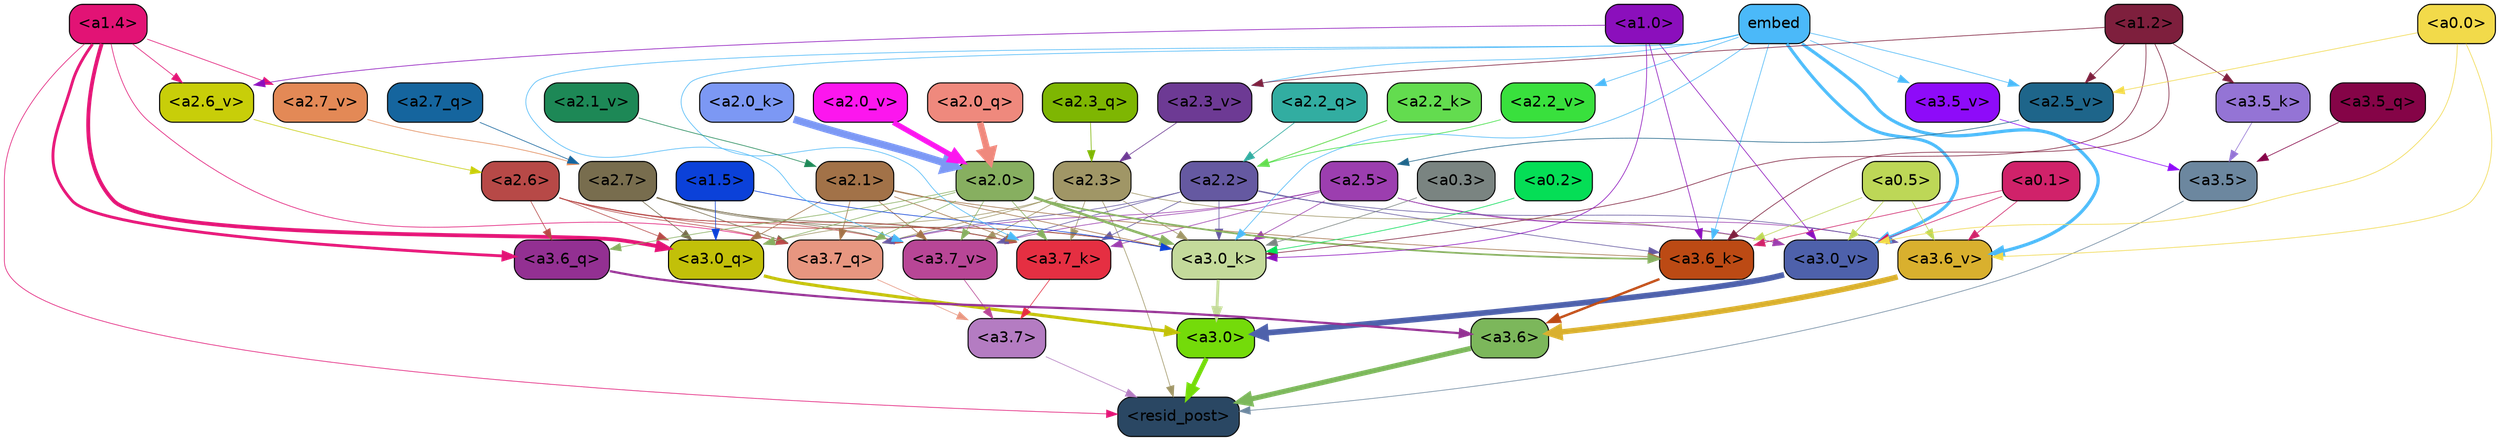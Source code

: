 strict digraph "" {
	graph [bgcolor=transparent,
		layout=dot,
		overlap=false,
		splines=true
	];
	"<a3.7>"	[color=black,
		fillcolor="#b47cc2",
		fontname=Helvetica,
		shape=box,
		style="filled, rounded"];
	"<resid_post>"	[color=black,
		fillcolor="#2a4763",
		fontname=Helvetica,
		shape=box,
		style="filled, rounded"];
	"<a3.7>" -> "<resid_post>"	[color="#b47cc2",
		penwidth=0.6];
	"<a3.6>"	[color=black,
		fillcolor="#7cb75b",
		fontname=Helvetica,
		shape=box,
		style="filled, rounded"];
	"<a3.6>" -> "<resid_post>"	[color="#7cb75b",
		penwidth=4.6696330308914185];
	"<a3.5>"	[color=black,
		fillcolor="#6c879f",
		fontname=Helvetica,
		shape=box,
		style="filled, rounded"];
	"<a3.5>" -> "<resid_post>"	[color="#6c879f",
		penwidth=0.6];
	"<a3.0>"	[color=black,
		fillcolor="#74db0a",
		fontname=Helvetica,
		shape=box,
		style="filled, rounded"];
	"<a3.0>" -> "<resid_post>"	[color="#74db0a",
		penwidth=4.282557368278503];
	"<a2.3>"	[color=black,
		fillcolor="#a09666",
		fontname=Helvetica,
		shape=box,
		style="filled, rounded"];
	"<a2.3>" -> "<resid_post>"	[color="#a09666",
		penwidth=0.6];
	"<a3.7_q>"	[color=black,
		fillcolor="#e79680",
		fontname=Helvetica,
		shape=box,
		style="filled, rounded"];
	"<a2.3>" -> "<a3.7_q>"	[color="#a09666",
		penwidth=0.6];
	"<a3.0_q>"	[color=black,
		fillcolor="#c2c009",
		fontname=Helvetica,
		shape=box,
		style="filled, rounded"];
	"<a2.3>" -> "<a3.0_q>"	[color="#a09666",
		penwidth=0.6];
	"<a3.7_k>"	[color=black,
		fillcolor="#e52f42",
		fontname=Helvetica,
		shape=box,
		style="filled, rounded"];
	"<a2.3>" -> "<a3.7_k>"	[color="#a09666",
		penwidth=0.6];
	"<a3.0_k>"	[color=black,
		fillcolor="#c4da9b",
		fontname=Helvetica,
		shape=box,
		style="filled, rounded"];
	"<a2.3>" -> "<a3.0_k>"	[color="#a09666",
		penwidth=0.6];
	"<a3.7_v>"	[color=black,
		fillcolor="#b84696",
		fontname=Helvetica,
		shape=box,
		style="filled, rounded"];
	"<a2.3>" -> "<a3.7_v>"	[color="#a09666",
		penwidth=0.6];
	"<a3.0_v>"	[color=black,
		fillcolor="#4e61ab",
		fontname=Helvetica,
		shape=box,
		style="filled, rounded"];
	"<a2.3>" -> "<a3.0_v>"	[color="#a09666",
		penwidth=0.6];
	"<a1.4>"	[color=black,
		fillcolor="#e21375",
		fontname=Helvetica,
		shape=box,
		style="filled, rounded"];
	"<a1.4>" -> "<resid_post>"	[color="#e21375",
		penwidth=0.6];
	"<a1.4>" -> "<a3.7_q>"	[color="#e21375",
		penwidth=0.6];
	"<a3.6_q>"	[color=black,
		fillcolor="#933092",
		fontname=Helvetica,
		shape=box,
		style="filled, rounded"];
	"<a1.4>" -> "<a3.6_q>"	[color="#e21375",
		penwidth=2.6073555648326874];
	"<a1.4>" -> "<a3.0_q>"	[color="#e21375",
		penwidth=3.4971605762839317];
	"<a2.7_v>"	[color=black,
		fillcolor="#e38956",
		fontname=Helvetica,
		shape=box,
		style="filled, rounded"];
	"<a1.4>" -> "<a2.7_v>"	[color="#e21375",
		penwidth=0.6];
	"<a2.6_v>"	[color=black,
		fillcolor="#c8ce09",
		fontname=Helvetica,
		shape=box,
		style="filled, rounded"];
	"<a1.4>" -> "<a2.6_v>"	[color="#e21375",
		penwidth=0.6];
	"<a3.7_q>" -> "<a3.7>"	[color="#e79680",
		penwidth=0.6];
	"<a3.6_q>" -> "<a3.6>"	[color="#933092",
		penwidth=2.03758105635643];
	"<a3.5_q>"	[color=black,
		fillcolor="#850447",
		fontname=Helvetica,
		shape=box,
		style="filled, rounded"];
	"<a3.5_q>" -> "<a3.5>"	[color="#850447",
		penwidth=0.6];
	"<a3.0_q>" -> "<a3.0>"	[color="#c2c009",
		penwidth=2.8638100624084473];
	"<a3.7_k>" -> "<a3.7>"	[color="#e52f42",
		penwidth=0.6];
	"<a3.6_k>"	[color=black,
		fillcolor="#bc4a14",
		fontname=Helvetica,
		shape=box,
		style="filled, rounded"];
	"<a3.6_k>" -> "<a3.6>"	[color="#bc4a14",
		penwidth=2.174198240041733];
	"<a3.5_k>"	[color=black,
		fillcolor="#9474d5",
		fontname=Helvetica,
		shape=box,
		style="filled, rounded"];
	"<a3.5_k>" -> "<a3.5>"	[color="#9474d5",
		penwidth=0.6];
	"<a3.0_k>" -> "<a3.0>"	[color="#c4da9b",
		penwidth=2.6274144649505615];
	"<a3.7_v>" -> "<a3.7>"	[color="#b84696",
		penwidth=0.6];
	"<a3.6_v>"	[color=black,
		fillcolor="#d9b02e",
		fontname=Helvetica,
		shape=box,
		style="filled, rounded"];
	"<a3.6_v>" -> "<a3.6>"	[color="#d9b02e",
		penwidth=5.002329230308533];
	"<a3.5_v>"	[color=black,
		fillcolor="#8e0bf9",
		fontname=Helvetica,
		shape=box,
		style="filled, rounded"];
	"<a3.5_v>" -> "<a3.5>"	[color="#8e0bf9",
		penwidth=0.6];
	"<a3.0_v>" -> "<a3.0>"	[color="#4e61ab",
		penwidth=5.188832879066467];
	"<a2.7>"	[color=black,
		fillcolor="#786d4e",
		fontname=Helvetica,
		shape=box,
		style="filled, rounded"];
	"<a2.7>" -> "<a3.7_q>"	[color="#786d4e",
		penwidth=0.6];
	"<a2.7>" -> "<a3.0_q>"	[color="#786d4e",
		penwidth=0.6];
	"<a2.7>" -> "<a3.7_k>"	[color="#786d4e",
		penwidth=0.6];
	"<a2.7>" -> "<a3.0_k>"	[color="#786d4e",
		penwidth=0.6];
	"<a2.7>" -> "<a3.7_v>"	[color="#786d4e",
		penwidth=0.6];
	"<a2.6>"	[color=black,
		fillcolor="#b74947",
		fontname=Helvetica,
		shape=box,
		style="filled, rounded"];
	"<a2.6>" -> "<a3.7_q>"	[color="#b74947",
		penwidth=0.6];
	"<a2.6>" -> "<a3.6_q>"	[color="#b74947",
		penwidth=0.6];
	"<a2.6>" -> "<a3.0_q>"	[color="#b74947",
		penwidth=0.6];
	"<a2.6>" -> "<a3.7_k>"	[color="#b74947",
		penwidth=0.6];
	"<a2.6>" -> "<a3.0_k>"	[color="#b74947",
		penwidth=0.6];
	"<a2.6>" -> "<a3.7_v>"	[color="#b74947",
		penwidth=0.6];
	"<a2.5>"	[color=black,
		fillcolor="#9c3eaf",
		fontname=Helvetica,
		shape=box,
		style="filled, rounded"];
	"<a2.5>" -> "<a3.7_q>"	[color="#9c3eaf",
		penwidth=0.6];
	"<a2.5>" -> "<a3.7_k>"	[color="#9c3eaf",
		penwidth=0.6];
	"<a2.5>" -> "<a3.0_k>"	[color="#9c3eaf",
		penwidth=0.6];
	"<a2.5>" -> "<a3.7_v>"	[color="#9c3eaf",
		penwidth=0.6];
	"<a2.5>" -> "<a3.6_v>"	[color="#9c3eaf",
		penwidth=0.6];
	"<a2.5>" -> "<a3.0_v>"	[color="#9c3eaf",
		penwidth=0.6];
	"<a2.2>"	[color=black,
		fillcolor="#6559a1",
		fontname=Helvetica,
		shape=box,
		style="filled, rounded"];
	"<a2.2>" -> "<a3.7_q>"	[color="#6559a1",
		penwidth=0.6];
	"<a2.2>" -> "<a3.7_k>"	[color="#6559a1",
		penwidth=0.6];
	"<a2.2>" -> "<a3.6_k>"	[color="#6559a1",
		penwidth=0.6];
	"<a2.2>" -> "<a3.0_k>"	[color="#6559a1",
		penwidth=0.6];
	"<a2.2>" -> "<a3.7_v>"	[color="#6559a1",
		penwidth=0.6];
	"<a2.2>" -> "<a3.6_v>"	[color="#6559a1",
		penwidth=0.6];
	"<a2.1>"	[color=black,
		fillcolor="#a27248",
		fontname=Helvetica,
		shape=box,
		style="filled, rounded"];
	"<a2.1>" -> "<a3.7_q>"	[color="#a27248",
		penwidth=0.6];
	"<a2.1>" -> "<a3.0_q>"	[color="#a27248",
		penwidth=0.6];
	"<a2.1>" -> "<a3.7_k>"	[color="#a27248",
		penwidth=0.6];
	"<a2.1>" -> "<a3.6_k>"	[color="#a27248",
		penwidth=0.6];
	"<a2.1>" -> "<a3.0_k>"	[color="#a27248",
		penwidth=0.6];
	"<a2.1>" -> "<a3.7_v>"	[color="#a27248",
		penwidth=0.6];
	"<a2.0>"	[color=black,
		fillcolor="#87af60",
		fontname=Helvetica,
		shape=box,
		style="filled, rounded"];
	"<a2.0>" -> "<a3.7_q>"	[color="#87af60",
		penwidth=0.6];
	"<a2.0>" -> "<a3.6_q>"	[color="#87af60",
		penwidth=0.6];
	"<a2.0>" -> "<a3.0_q>"	[color="#87af60",
		penwidth=0.6];
	"<a2.0>" -> "<a3.7_k>"	[color="#87af60",
		penwidth=0.6];
	"<a2.0>" -> "<a3.6_k>"	[color="#87af60",
		penwidth=1.5568191409111023];
	"<a2.0>" -> "<a3.0_k>"	[color="#87af60",
		penwidth=2.270527422428131];
	"<a2.0>" -> "<a3.7_v>"	[color="#87af60",
		penwidth=0.6];
	"<a1.5>"	[color=black,
		fillcolor="#0b41d9",
		fontname=Helvetica,
		shape=box,
		style="filled, rounded"];
	"<a1.5>" -> "<a3.0_q>"	[color="#0b41d9",
		penwidth=0.6];
	"<a1.5>" -> "<a3.0_k>"	[color="#0b41d9",
		penwidth=0.6];
	embed	[color=black,
		fillcolor="#4bb9f9",
		fontname=Helvetica,
		shape=box,
		style="filled, rounded"];
	embed -> "<a3.7_k>"	[color="#4bb9f9",
		penwidth=0.6];
	embed -> "<a3.6_k>"	[color="#4bb9f9",
		penwidth=0.6];
	embed -> "<a3.0_k>"	[color="#4bb9f9",
		penwidth=0.6];
	embed -> "<a3.7_v>"	[color="#4bb9f9",
		penwidth=0.6];
	embed -> "<a3.6_v>"	[color="#4bb9f9",
		penwidth=2.9588699340820312];
	embed -> "<a3.5_v>"	[color="#4bb9f9",
		penwidth=0.6];
	embed -> "<a3.0_v>"	[color="#4bb9f9",
		penwidth=2.8686431646347046];
	"<a2.5_v>"	[color=black,
		fillcolor="#1e658a",
		fontname=Helvetica,
		shape=box,
		style="filled, rounded"];
	embed -> "<a2.5_v>"	[color="#4bb9f9",
		penwidth=0.6];
	"<a2.3_v>"	[color=black,
		fillcolor="#6d3a94",
		fontname=Helvetica,
		shape=box,
		style="filled, rounded"];
	embed -> "<a2.3_v>"	[color="#4bb9f9",
		penwidth=0.6];
	"<a2.2_v>"	[color=black,
		fillcolor="#39e03d",
		fontname=Helvetica,
		shape=box,
		style="filled, rounded"];
	embed -> "<a2.2_v>"	[color="#4bb9f9",
		penwidth=0.6];
	"<a1.2>"	[color=black,
		fillcolor="#7e1f3d",
		fontname=Helvetica,
		shape=box,
		style="filled, rounded"];
	"<a1.2>" -> "<a3.6_k>"	[color="#7e1f3d",
		penwidth=0.6];
	"<a1.2>" -> "<a3.5_k>"	[color="#7e1f3d",
		penwidth=0.6];
	"<a1.2>" -> "<a3.0_k>"	[color="#7e1f3d",
		penwidth=0.6];
	"<a1.2>" -> "<a2.5_v>"	[color="#7e1f3d",
		penwidth=0.6];
	"<a1.2>" -> "<a2.3_v>"	[color="#7e1f3d",
		penwidth=0.6];
	"<a1.0>"	[color=black,
		fillcolor="#8b0fbc",
		fontname=Helvetica,
		shape=box,
		style="filled, rounded"];
	"<a1.0>" -> "<a3.6_k>"	[color="#8b0fbc",
		penwidth=0.6];
	"<a1.0>" -> "<a3.0_k>"	[color="#8b0fbc",
		penwidth=0.6];
	"<a1.0>" -> "<a3.0_v>"	[color="#8b0fbc",
		penwidth=0.6];
	"<a1.0>" -> "<a2.6_v>"	[color="#8b0fbc",
		penwidth=0.6];
	"<a0.5>"	[color=black,
		fillcolor="#bdd757",
		fontname=Helvetica,
		shape=box,
		style="filled, rounded"];
	"<a0.5>" -> "<a3.6_k>"	[color="#bdd757",
		penwidth=0.6];
	"<a0.5>" -> "<a3.6_v>"	[color="#bdd757",
		penwidth=0.6];
	"<a0.5>" -> "<a3.0_v>"	[color="#bdd757",
		penwidth=0.6421224474906921];
	"<a0.1>"	[color=black,
		fillcolor="#d0226a",
		fontname=Helvetica,
		shape=box,
		style="filled, rounded"];
	"<a0.1>" -> "<a3.6_k>"	[color="#d0226a",
		penwidth=0.6];
	"<a0.1>" -> "<a3.6_v>"	[color="#d0226a",
		penwidth=0.6];
	"<a0.1>" -> "<a3.0_v>"	[color="#d0226a",
		penwidth=0.6];
	"<a0.3>"	[color=black,
		fillcolor="#7a8481",
		fontname=Helvetica,
		shape=box,
		style="filled, rounded"];
	"<a0.3>" -> "<a3.0_k>"	[color="#7a8481",
		penwidth=0.6];
	"<a0.2>"	[color=black,
		fillcolor="#05de56",
		fontname=Helvetica,
		shape=box,
		style="filled, rounded"];
	"<a0.2>" -> "<a3.0_k>"	[color="#05de56",
		penwidth=0.6];
	"<a0.0>"	[color=black,
		fillcolor="#f2da4a",
		fontname=Helvetica,
		shape=box,
		style="filled, rounded"];
	"<a0.0>" -> "<a3.6_v>"	[color="#f2da4a",
		penwidth=0.6];
	"<a0.0>" -> "<a3.0_v>"	[color="#f2da4a",
		penwidth=0.6];
	"<a0.0>" -> "<a2.5_v>"	[color="#f2da4a",
		penwidth=0.6];
	"<a2.7_q>"	[color=black,
		fillcolor="#15659e",
		fontname=Helvetica,
		shape=box,
		style="filled, rounded"];
	"<a2.7_q>" -> "<a2.7>"	[color="#15659e",
		penwidth=0.6];
	"<a2.3_q>"	[color=black,
		fillcolor="#7eb602",
		fontname=Helvetica,
		shape=box,
		style="filled, rounded"];
	"<a2.3_q>" -> "<a2.3>"	[color="#7eb602",
		penwidth=0.6];
	"<a2.2_q>"	[color=black,
		fillcolor="#32ada1",
		fontname=Helvetica,
		shape=box,
		style="filled, rounded"];
	"<a2.2_q>" -> "<a2.2>"	[color="#32ada1",
		penwidth=0.6340763568878174];
	"<a2.0_q>"	[color=black,
		fillcolor="#ef897d",
		fontname=Helvetica,
		shape=box,
		style="filled, rounded"];
	"<a2.0_q>" -> "<a2.0>"	[color="#ef897d",
		penwidth=6.0160088539123535];
	"<a2.2_k>"	[color=black,
		fillcolor="#63dc4f",
		fontname=Helvetica,
		shape=box,
		style="filled, rounded"];
	"<a2.2_k>" -> "<a2.2>"	[color="#63dc4f",
		penwidth=0.7764816284179688];
	"<a2.0_k>"	[color=black,
		fillcolor="#7c98f4",
		fontname=Helvetica,
		shape=box,
		style="filled, rounded"];
	"<a2.0_k>" -> "<a2.0>"	[color="#7c98f4",
		penwidth=6.773025274276733];
	"<a2.7_v>" -> "<a2.7>"	[color="#e38956",
		penwidth=0.6];
	"<a2.6_v>" -> "<a2.6>"	[color="#c8ce09",
		penwidth=0.6];
	"<a2.5_v>" -> "<a2.5>"	[color="#1e658a",
		penwidth=0.6];
	"<a2.3_v>" -> "<a2.3>"	[color="#6d3a94",
		penwidth=0.6];
	"<a2.2_v>" -> "<a2.2>"	[color="#39e03d",
		penwidth=0.6];
	"<a2.1_v>"	[color=black,
		fillcolor="#1d8856",
		fontname=Helvetica,
		shape=box,
		style="filled, rounded"];
	"<a2.1_v>" -> "<a2.1>"	[color="#1d8856",
		penwidth=0.6];
	"<a2.0_v>"	[color=black,
		fillcolor="#fc16ee",
		fontname=Helvetica,
		shape=box,
		style="filled, rounded"];
	"<a2.0_v>" -> "<a2.0>"	[color="#fc16ee",
		penwidth=4.906715989112854];
}
